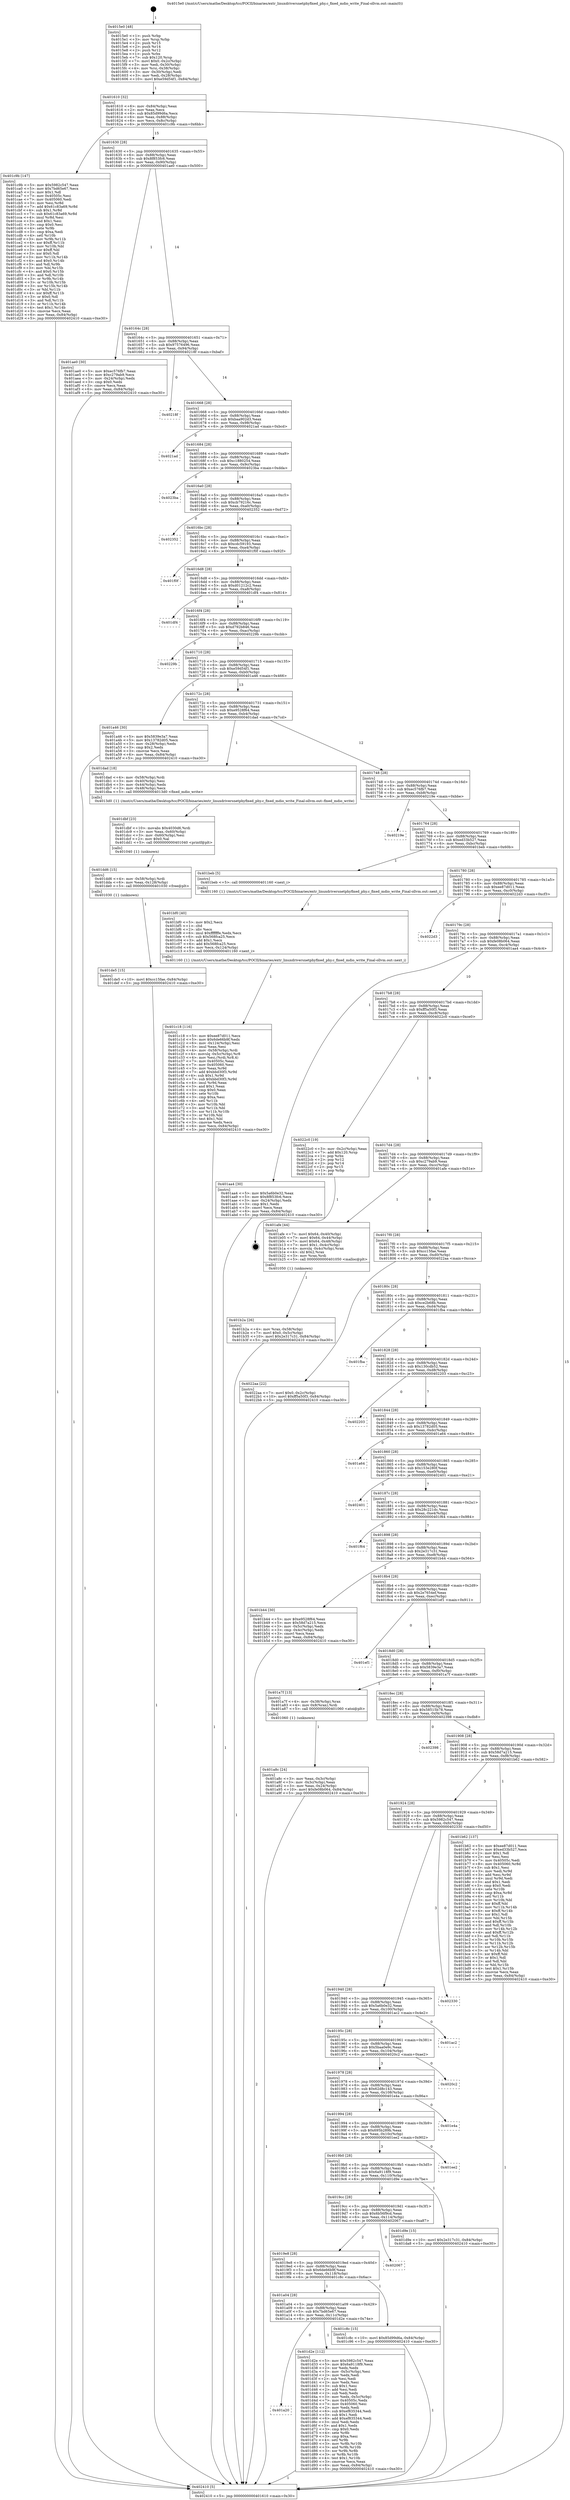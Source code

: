 digraph "0x4015e0" {
  label = "0x4015e0 (/mnt/c/Users/mathe/Desktop/tcc/POCII/binaries/extr_linuxdriversnetphyfixed_phy.c_fixed_mdio_write_Final-ollvm.out::main(0))"
  labelloc = "t"
  node[shape=record]

  Entry [label="",width=0.3,height=0.3,shape=circle,fillcolor=black,style=filled]
  "0x401610" [label="{
     0x401610 [32]\l
     | [instrs]\l
     &nbsp;&nbsp;0x401610 \<+6\>: mov -0x84(%rbp),%eax\l
     &nbsp;&nbsp;0x401616 \<+2\>: mov %eax,%ecx\l
     &nbsp;&nbsp;0x401618 \<+6\>: sub $0x85d99d6a,%ecx\l
     &nbsp;&nbsp;0x40161e \<+6\>: mov %eax,-0x88(%rbp)\l
     &nbsp;&nbsp;0x401624 \<+6\>: mov %ecx,-0x8c(%rbp)\l
     &nbsp;&nbsp;0x40162a \<+6\>: je 0000000000401c9b \<main+0x6bb\>\l
  }"]
  "0x401c9b" [label="{
     0x401c9b [147]\l
     | [instrs]\l
     &nbsp;&nbsp;0x401c9b \<+5\>: mov $0x5982c547,%eax\l
     &nbsp;&nbsp;0x401ca0 \<+5\>: mov $0x7bd65e67,%ecx\l
     &nbsp;&nbsp;0x401ca5 \<+2\>: mov $0x1,%dl\l
     &nbsp;&nbsp;0x401ca7 \<+7\>: mov 0x40505c,%esi\l
     &nbsp;&nbsp;0x401cae \<+7\>: mov 0x405060,%edi\l
     &nbsp;&nbsp;0x401cb5 \<+3\>: mov %esi,%r8d\l
     &nbsp;&nbsp;0x401cb8 \<+7\>: add $0x61c83a69,%r8d\l
     &nbsp;&nbsp;0x401cbf \<+4\>: sub $0x1,%r8d\l
     &nbsp;&nbsp;0x401cc3 \<+7\>: sub $0x61c83a69,%r8d\l
     &nbsp;&nbsp;0x401cca \<+4\>: imul %r8d,%esi\l
     &nbsp;&nbsp;0x401cce \<+3\>: and $0x1,%esi\l
     &nbsp;&nbsp;0x401cd1 \<+3\>: cmp $0x0,%esi\l
     &nbsp;&nbsp;0x401cd4 \<+4\>: sete %r9b\l
     &nbsp;&nbsp;0x401cd8 \<+3\>: cmp $0xa,%edi\l
     &nbsp;&nbsp;0x401cdb \<+4\>: setl %r10b\l
     &nbsp;&nbsp;0x401cdf \<+3\>: mov %r9b,%r11b\l
     &nbsp;&nbsp;0x401ce2 \<+4\>: xor $0xff,%r11b\l
     &nbsp;&nbsp;0x401ce6 \<+3\>: mov %r10b,%bl\l
     &nbsp;&nbsp;0x401ce9 \<+3\>: xor $0xff,%bl\l
     &nbsp;&nbsp;0x401cec \<+3\>: xor $0x0,%dl\l
     &nbsp;&nbsp;0x401cef \<+3\>: mov %r11b,%r14b\l
     &nbsp;&nbsp;0x401cf2 \<+4\>: and $0x0,%r14b\l
     &nbsp;&nbsp;0x401cf6 \<+3\>: and %dl,%r9b\l
     &nbsp;&nbsp;0x401cf9 \<+3\>: mov %bl,%r15b\l
     &nbsp;&nbsp;0x401cfc \<+4\>: and $0x0,%r15b\l
     &nbsp;&nbsp;0x401d00 \<+3\>: and %dl,%r10b\l
     &nbsp;&nbsp;0x401d03 \<+3\>: or %r9b,%r14b\l
     &nbsp;&nbsp;0x401d06 \<+3\>: or %r10b,%r15b\l
     &nbsp;&nbsp;0x401d09 \<+3\>: xor %r15b,%r14b\l
     &nbsp;&nbsp;0x401d0c \<+3\>: or %bl,%r11b\l
     &nbsp;&nbsp;0x401d0f \<+4\>: xor $0xff,%r11b\l
     &nbsp;&nbsp;0x401d13 \<+3\>: or $0x0,%dl\l
     &nbsp;&nbsp;0x401d16 \<+3\>: and %dl,%r11b\l
     &nbsp;&nbsp;0x401d19 \<+3\>: or %r11b,%r14b\l
     &nbsp;&nbsp;0x401d1c \<+4\>: test $0x1,%r14b\l
     &nbsp;&nbsp;0x401d20 \<+3\>: cmovne %ecx,%eax\l
     &nbsp;&nbsp;0x401d23 \<+6\>: mov %eax,-0x84(%rbp)\l
     &nbsp;&nbsp;0x401d29 \<+5\>: jmp 0000000000402410 \<main+0xe30\>\l
  }"]
  "0x401630" [label="{
     0x401630 [28]\l
     | [instrs]\l
     &nbsp;&nbsp;0x401630 \<+5\>: jmp 0000000000401635 \<main+0x55\>\l
     &nbsp;&nbsp;0x401635 \<+6\>: mov -0x88(%rbp),%eax\l
     &nbsp;&nbsp;0x40163b \<+5\>: sub $0x8f853fc6,%eax\l
     &nbsp;&nbsp;0x401640 \<+6\>: mov %eax,-0x90(%rbp)\l
     &nbsp;&nbsp;0x401646 \<+6\>: je 0000000000401ae0 \<main+0x500\>\l
  }"]
  Exit [label="",width=0.3,height=0.3,shape=circle,fillcolor=black,style=filled,peripheries=2]
  "0x401ae0" [label="{
     0x401ae0 [30]\l
     | [instrs]\l
     &nbsp;&nbsp;0x401ae0 \<+5\>: mov $0xec576fb7,%eax\l
     &nbsp;&nbsp;0x401ae5 \<+5\>: mov $0xc279ab9,%ecx\l
     &nbsp;&nbsp;0x401aea \<+3\>: mov -0x24(%rbp),%edx\l
     &nbsp;&nbsp;0x401aed \<+3\>: cmp $0x0,%edx\l
     &nbsp;&nbsp;0x401af0 \<+3\>: cmove %ecx,%eax\l
     &nbsp;&nbsp;0x401af3 \<+6\>: mov %eax,-0x84(%rbp)\l
     &nbsp;&nbsp;0x401af9 \<+5\>: jmp 0000000000402410 \<main+0xe30\>\l
  }"]
  "0x40164c" [label="{
     0x40164c [28]\l
     | [instrs]\l
     &nbsp;&nbsp;0x40164c \<+5\>: jmp 0000000000401651 \<main+0x71\>\l
     &nbsp;&nbsp;0x401651 \<+6\>: mov -0x88(%rbp),%eax\l
     &nbsp;&nbsp;0x401657 \<+5\>: sub $0x97576496,%eax\l
     &nbsp;&nbsp;0x40165c \<+6\>: mov %eax,-0x94(%rbp)\l
     &nbsp;&nbsp;0x401662 \<+6\>: je 000000000040218f \<main+0xbaf\>\l
  }"]
  "0x401de5" [label="{
     0x401de5 [15]\l
     | [instrs]\l
     &nbsp;&nbsp;0x401de5 \<+10\>: movl $0xcc15fae,-0x84(%rbp)\l
     &nbsp;&nbsp;0x401def \<+5\>: jmp 0000000000402410 \<main+0xe30\>\l
  }"]
  "0x40218f" [label="{
     0x40218f\l
  }", style=dashed]
  "0x401668" [label="{
     0x401668 [28]\l
     | [instrs]\l
     &nbsp;&nbsp;0x401668 \<+5\>: jmp 000000000040166d \<main+0x8d\>\l
     &nbsp;&nbsp;0x40166d \<+6\>: mov -0x88(%rbp),%eax\l
     &nbsp;&nbsp;0x401673 \<+5\>: sub $0xbaa902d3,%eax\l
     &nbsp;&nbsp;0x401678 \<+6\>: mov %eax,-0x98(%rbp)\l
     &nbsp;&nbsp;0x40167e \<+6\>: je 00000000004021ad \<main+0xbcd\>\l
  }"]
  "0x401dd6" [label="{
     0x401dd6 [15]\l
     | [instrs]\l
     &nbsp;&nbsp;0x401dd6 \<+4\>: mov -0x58(%rbp),%rdi\l
     &nbsp;&nbsp;0x401dda \<+6\>: mov %eax,-0x128(%rbp)\l
     &nbsp;&nbsp;0x401de0 \<+5\>: call 0000000000401030 \<free@plt\>\l
     | [calls]\l
     &nbsp;&nbsp;0x401030 \{1\} (unknown)\l
  }"]
  "0x4021ad" [label="{
     0x4021ad\l
  }", style=dashed]
  "0x401684" [label="{
     0x401684 [28]\l
     | [instrs]\l
     &nbsp;&nbsp;0x401684 \<+5\>: jmp 0000000000401689 \<main+0xa9\>\l
     &nbsp;&nbsp;0x401689 \<+6\>: mov -0x88(%rbp),%eax\l
     &nbsp;&nbsp;0x40168f \<+5\>: sub $0xc1880254,%eax\l
     &nbsp;&nbsp;0x401694 \<+6\>: mov %eax,-0x9c(%rbp)\l
     &nbsp;&nbsp;0x40169a \<+6\>: je 00000000004023ba \<main+0xdda\>\l
  }"]
  "0x401dbf" [label="{
     0x401dbf [23]\l
     | [instrs]\l
     &nbsp;&nbsp;0x401dbf \<+10\>: movabs $0x4030d6,%rdi\l
     &nbsp;&nbsp;0x401dc9 \<+3\>: mov %eax,-0x60(%rbp)\l
     &nbsp;&nbsp;0x401dcc \<+3\>: mov -0x60(%rbp),%esi\l
     &nbsp;&nbsp;0x401dcf \<+2\>: mov $0x0,%al\l
     &nbsp;&nbsp;0x401dd1 \<+5\>: call 0000000000401040 \<printf@plt\>\l
     | [calls]\l
     &nbsp;&nbsp;0x401040 \{1\} (unknown)\l
  }"]
  "0x4023ba" [label="{
     0x4023ba\l
  }", style=dashed]
  "0x4016a0" [label="{
     0x4016a0 [28]\l
     | [instrs]\l
     &nbsp;&nbsp;0x4016a0 \<+5\>: jmp 00000000004016a5 \<main+0xc5\>\l
     &nbsp;&nbsp;0x4016a5 \<+6\>: mov -0x88(%rbp),%eax\l
     &nbsp;&nbsp;0x4016ab \<+5\>: sub $0xcb79216c,%eax\l
     &nbsp;&nbsp;0x4016b0 \<+6\>: mov %eax,-0xa0(%rbp)\l
     &nbsp;&nbsp;0x4016b6 \<+6\>: je 0000000000402352 \<main+0xd72\>\l
  }"]
  "0x401a20" [label="{
     0x401a20\l
  }", style=dashed]
  "0x402352" [label="{
     0x402352\l
  }", style=dashed]
  "0x4016bc" [label="{
     0x4016bc [28]\l
     | [instrs]\l
     &nbsp;&nbsp;0x4016bc \<+5\>: jmp 00000000004016c1 \<main+0xe1\>\l
     &nbsp;&nbsp;0x4016c1 \<+6\>: mov -0x88(%rbp),%eax\l
     &nbsp;&nbsp;0x4016c7 \<+5\>: sub $0xcdc59193,%eax\l
     &nbsp;&nbsp;0x4016cc \<+6\>: mov %eax,-0xa4(%rbp)\l
     &nbsp;&nbsp;0x4016d2 \<+6\>: je 0000000000401f0f \<main+0x92f\>\l
  }"]
  "0x401d2e" [label="{
     0x401d2e [112]\l
     | [instrs]\l
     &nbsp;&nbsp;0x401d2e \<+5\>: mov $0x5982c547,%eax\l
     &nbsp;&nbsp;0x401d33 \<+5\>: mov $0x6a9118f9,%ecx\l
     &nbsp;&nbsp;0x401d38 \<+2\>: xor %edx,%edx\l
     &nbsp;&nbsp;0x401d3a \<+3\>: mov -0x5c(%rbp),%esi\l
     &nbsp;&nbsp;0x401d3d \<+2\>: mov %edx,%edi\l
     &nbsp;&nbsp;0x401d3f \<+2\>: sub %esi,%edi\l
     &nbsp;&nbsp;0x401d41 \<+2\>: mov %edx,%esi\l
     &nbsp;&nbsp;0x401d43 \<+3\>: sub $0x1,%esi\l
     &nbsp;&nbsp;0x401d46 \<+2\>: add %esi,%edi\l
     &nbsp;&nbsp;0x401d48 \<+2\>: sub %edi,%edx\l
     &nbsp;&nbsp;0x401d4a \<+3\>: mov %edx,-0x5c(%rbp)\l
     &nbsp;&nbsp;0x401d4d \<+7\>: mov 0x40505c,%edx\l
     &nbsp;&nbsp;0x401d54 \<+7\>: mov 0x405060,%esi\l
     &nbsp;&nbsp;0x401d5b \<+2\>: mov %edx,%edi\l
     &nbsp;&nbsp;0x401d5d \<+6\>: sub $0xef835344,%edi\l
     &nbsp;&nbsp;0x401d63 \<+3\>: sub $0x1,%edi\l
     &nbsp;&nbsp;0x401d66 \<+6\>: add $0xef835344,%edi\l
     &nbsp;&nbsp;0x401d6c \<+3\>: imul %edi,%edx\l
     &nbsp;&nbsp;0x401d6f \<+3\>: and $0x1,%edx\l
     &nbsp;&nbsp;0x401d72 \<+3\>: cmp $0x0,%edx\l
     &nbsp;&nbsp;0x401d75 \<+4\>: sete %r8b\l
     &nbsp;&nbsp;0x401d79 \<+3\>: cmp $0xa,%esi\l
     &nbsp;&nbsp;0x401d7c \<+4\>: setl %r9b\l
     &nbsp;&nbsp;0x401d80 \<+3\>: mov %r8b,%r10b\l
     &nbsp;&nbsp;0x401d83 \<+3\>: and %r9b,%r10b\l
     &nbsp;&nbsp;0x401d86 \<+3\>: xor %r9b,%r8b\l
     &nbsp;&nbsp;0x401d89 \<+3\>: or %r8b,%r10b\l
     &nbsp;&nbsp;0x401d8c \<+4\>: test $0x1,%r10b\l
     &nbsp;&nbsp;0x401d90 \<+3\>: cmovne %ecx,%eax\l
     &nbsp;&nbsp;0x401d93 \<+6\>: mov %eax,-0x84(%rbp)\l
     &nbsp;&nbsp;0x401d99 \<+5\>: jmp 0000000000402410 \<main+0xe30\>\l
  }"]
  "0x401f0f" [label="{
     0x401f0f\l
  }", style=dashed]
  "0x4016d8" [label="{
     0x4016d8 [28]\l
     | [instrs]\l
     &nbsp;&nbsp;0x4016d8 \<+5\>: jmp 00000000004016dd \<main+0xfd\>\l
     &nbsp;&nbsp;0x4016dd \<+6\>: mov -0x88(%rbp),%eax\l
     &nbsp;&nbsp;0x4016e3 \<+5\>: sub $0xd01212c2,%eax\l
     &nbsp;&nbsp;0x4016e8 \<+6\>: mov %eax,-0xa8(%rbp)\l
     &nbsp;&nbsp;0x4016ee \<+6\>: je 0000000000401df4 \<main+0x814\>\l
  }"]
  "0x401a04" [label="{
     0x401a04 [28]\l
     | [instrs]\l
     &nbsp;&nbsp;0x401a04 \<+5\>: jmp 0000000000401a09 \<main+0x429\>\l
     &nbsp;&nbsp;0x401a09 \<+6\>: mov -0x88(%rbp),%eax\l
     &nbsp;&nbsp;0x401a0f \<+5\>: sub $0x7bd65e67,%eax\l
     &nbsp;&nbsp;0x401a14 \<+6\>: mov %eax,-0x11c(%rbp)\l
     &nbsp;&nbsp;0x401a1a \<+6\>: je 0000000000401d2e \<main+0x74e\>\l
  }"]
  "0x401df4" [label="{
     0x401df4\l
  }", style=dashed]
  "0x4016f4" [label="{
     0x4016f4 [28]\l
     | [instrs]\l
     &nbsp;&nbsp;0x4016f4 \<+5\>: jmp 00000000004016f9 \<main+0x119\>\l
     &nbsp;&nbsp;0x4016f9 \<+6\>: mov -0x88(%rbp),%eax\l
     &nbsp;&nbsp;0x4016ff \<+5\>: sub $0xd792b846,%eax\l
     &nbsp;&nbsp;0x401704 \<+6\>: mov %eax,-0xac(%rbp)\l
     &nbsp;&nbsp;0x40170a \<+6\>: je 000000000040229b \<main+0xcbb\>\l
  }"]
  "0x401c8c" [label="{
     0x401c8c [15]\l
     | [instrs]\l
     &nbsp;&nbsp;0x401c8c \<+10\>: movl $0x85d99d6a,-0x84(%rbp)\l
     &nbsp;&nbsp;0x401c96 \<+5\>: jmp 0000000000402410 \<main+0xe30\>\l
  }"]
  "0x40229b" [label="{
     0x40229b\l
  }", style=dashed]
  "0x401710" [label="{
     0x401710 [28]\l
     | [instrs]\l
     &nbsp;&nbsp;0x401710 \<+5\>: jmp 0000000000401715 \<main+0x135\>\l
     &nbsp;&nbsp;0x401715 \<+6\>: mov -0x88(%rbp),%eax\l
     &nbsp;&nbsp;0x40171b \<+5\>: sub $0xe59d54f1,%eax\l
     &nbsp;&nbsp;0x401720 \<+6\>: mov %eax,-0xb0(%rbp)\l
     &nbsp;&nbsp;0x401726 \<+6\>: je 0000000000401a46 \<main+0x466\>\l
  }"]
  "0x4019e8" [label="{
     0x4019e8 [28]\l
     | [instrs]\l
     &nbsp;&nbsp;0x4019e8 \<+5\>: jmp 00000000004019ed \<main+0x40d\>\l
     &nbsp;&nbsp;0x4019ed \<+6\>: mov -0x88(%rbp),%eax\l
     &nbsp;&nbsp;0x4019f3 \<+5\>: sub $0x6de66b9f,%eax\l
     &nbsp;&nbsp;0x4019f8 \<+6\>: mov %eax,-0x118(%rbp)\l
     &nbsp;&nbsp;0x4019fe \<+6\>: je 0000000000401c8c \<main+0x6ac\>\l
  }"]
  "0x401a46" [label="{
     0x401a46 [30]\l
     | [instrs]\l
     &nbsp;&nbsp;0x401a46 \<+5\>: mov $0x5839e3a7,%eax\l
     &nbsp;&nbsp;0x401a4b \<+5\>: mov $0x13782d05,%ecx\l
     &nbsp;&nbsp;0x401a50 \<+3\>: mov -0x28(%rbp),%edx\l
     &nbsp;&nbsp;0x401a53 \<+3\>: cmp $0x2,%edx\l
     &nbsp;&nbsp;0x401a56 \<+3\>: cmovne %ecx,%eax\l
     &nbsp;&nbsp;0x401a59 \<+6\>: mov %eax,-0x84(%rbp)\l
     &nbsp;&nbsp;0x401a5f \<+5\>: jmp 0000000000402410 \<main+0xe30\>\l
  }"]
  "0x40172c" [label="{
     0x40172c [28]\l
     | [instrs]\l
     &nbsp;&nbsp;0x40172c \<+5\>: jmp 0000000000401731 \<main+0x151\>\l
     &nbsp;&nbsp;0x401731 \<+6\>: mov -0x88(%rbp),%eax\l
     &nbsp;&nbsp;0x401737 \<+5\>: sub $0xe9528f64,%eax\l
     &nbsp;&nbsp;0x40173c \<+6\>: mov %eax,-0xb4(%rbp)\l
     &nbsp;&nbsp;0x401742 \<+6\>: je 0000000000401dad \<main+0x7cd\>\l
  }"]
  "0x402410" [label="{
     0x402410 [5]\l
     | [instrs]\l
     &nbsp;&nbsp;0x402410 \<+5\>: jmp 0000000000401610 \<main+0x30\>\l
  }"]
  "0x4015e0" [label="{
     0x4015e0 [48]\l
     | [instrs]\l
     &nbsp;&nbsp;0x4015e0 \<+1\>: push %rbp\l
     &nbsp;&nbsp;0x4015e1 \<+3\>: mov %rsp,%rbp\l
     &nbsp;&nbsp;0x4015e4 \<+2\>: push %r15\l
     &nbsp;&nbsp;0x4015e6 \<+2\>: push %r14\l
     &nbsp;&nbsp;0x4015e8 \<+2\>: push %r12\l
     &nbsp;&nbsp;0x4015ea \<+1\>: push %rbx\l
     &nbsp;&nbsp;0x4015eb \<+7\>: sub $0x120,%rsp\l
     &nbsp;&nbsp;0x4015f2 \<+7\>: movl $0x0,-0x2c(%rbp)\l
     &nbsp;&nbsp;0x4015f9 \<+3\>: mov %edi,-0x30(%rbp)\l
     &nbsp;&nbsp;0x4015fc \<+4\>: mov %rsi,-0x38(%rbp)\l
     &nbsp;&nbsp;0x401600 \<+3\>: mov -0x30(%rbp),%edi\l
     &nbsp;&nbsp;0x401603 \<+3\>: mov %edi,-0x28(%rbp)\l
     &nbsp;&nbsp;0x401606 \<+10\>: movl $0xe59d54f1,-0x84(%rbp)\l
  }"]
  "0x402067" [label="{
     0x402067\l
  }", style=dashed]
  "0x401dad" [label="{
     0x401dad [18]\l
     | [instrs]\l
     &nbsp;&nbsp;0x401dad \<+4\>: mov -0x58(%rbp),%rdi\l
     &nbsp;&nbsp;0x401db1 \<+3\>: mov -0x40(%rbp),%esi\l
     &nbsp;&nbsp;0x401db4 \<+3\>: mov -0x44(%rbp),%edx\l
     &nbsp;&nbsp;0x401db7 \<+3\>: mov -0x48(%rbp),%ecx\l
     &nbsp;&nbsp;0x401dba \<+5\>: call 00000000004013d0 \<fixed_mdio_write\>\l
     | [calls]\l
     &nbsp;&nbsp;0x4013d0 \{1\} (/mnt/c/Users/mathe/Desktop/tcc/POCII/binaries/extr_linuxdriversnetphyfixed_phy.c_fixed_mdio_write_Final-ollvm.out::fixed_mdio_write)\l
  }"]
  "0x401748" [label="{
     0x401748 [28]\l
     | [instrs]\l
     &nbsp;&nbsp;0x401748 \<+5\>: jmp 000000000040174d \<main+0x16d\>\l
     &nbsp;&nbsp;0x40174d \<+6\>: mov -0x88(%rbp),%eax\l
     &nbsp;&nbsp;0x401753 \<+5\>: sub $0xec576fb7,%eax\l
     &nbsp;&nbsp;0x401758 \<+6\>: mov %eax,-0xb8(%rbp)\l
     &nbsp;&nbsp;0x40175e \<+6\>: je 000000000040219e \<main+0xbbe\>\l
  }"]
  "0x4019cc" [label="{
     0x4019cc [28]\l
     | [instrs]\l
     &nbsp;&nbsp;0x4019cc \<+5\>: jmp 00000000004019d1 \<main+0x3f1\>\l
     &nbsp;&nbsp;0x4019d1 \<+6\>: mov -0x88(%rbp),%eax\l
     &nbsp;&nbsp;0x4019d7 \<+5\>: sub $0x6b56f9cd,%eax\l
     &nbsp;&nbsp;0x4019dc \<+6\>: mov %eax,-0x114(%rbp)\l
     &nbsp;&nbsp;0x4019e2 \<+6\>: je 0000000000402067 \<main+0xa87\>\l
  }"]
  "0x40219e" [label="{
     0x40219e\l
  }", style=dashed]
  "0x401764" [label="{
     0x401764 [28]\l
     | [instrs]\l
     &nbsp;&nbsp;0x401764 \<+5\>: jmp 0000000000401769 \<main+0x189\>\l
     &nbsp;&nbsp;0x401769 \<+6\>: mov -0x88(%rbp),%eax\l
     &nbsp;&nbsp;0x40176f \<+5\>: sub $0xed33b527,%eax\l
     &nbsp;&nbsp;0x401774 \<+6\>: mov %eax,-0xbc(%rbp)\l
     &nbsp;&nbsp;0x40177a \<+6\>: je 0000000000401beb \<main+0x60b\>\l
  }"]
  "0x401d9e" [label="{
     0x401d9e [15]\l
     | [instrs]\l
     &nbsp;&nbsp;0x401d9e \<+10\>: movl $0x2e317c31,-0x84(%rbp)\l
     &nbsp;&nbsp;0x401da8 \<+5\>: jmp 0000000000402410 \<main+0xe30\>\l
  }"]
  "0x401beb" [label="{
     0x401beb [5]\l
     | [instrs]\l
     &nbsp;&nbsp;0x401beb \<+5\>: call 0000000000401160 \<next_i\>\l
     | [calls]\l
     &nbsp;&nbsp;0x401160 \{1\} (/mnt/c/Users/mathe/Desktop/tcc/POCII/binaries/extr_linuxdriversnetphyfixed_phy.c_fixed_mdio_write_Final-ollvm.out::next_i)\l
  }"]
  "0x401780" [label="{
     0x401780 [28]\l
     | [instrs]\l
     &nbsp;&nbsp;0x401780 \<+5\>: jmp 0000000000401785 \<main+0x1a5\>\l
     &nbsp;&nbsp;0x401785 \<+6\>: mov -0x88(%rbp),%eax\l
     &nbsp;&nbsp;0x40178b \<+5\>: sub $0xee87d011,%eax\l
     &nbsp;&nbsp;0x401790 \<+6\>: mov %eax,-0xc0(%rbp)\l
     &nbsp;&nbsp;0x401796 \<+6\>: je 00000000004022d3 \<main+0xcf3\>\l
  }"]
  "0x4019b0" [label="{
     0x4019b0 [28]\l
     | [instrs]\l
     &nbsp;&nbsp;0x4019b0 \<+5\>: jmp 00000000004019b5 \<main+0x3d5\>\l
     &nbsp;&nbsp;0x4019b5 \<+6\>: mov -0x88(%rbp),%eax\l
     &nbsp;&nbsp;0x4019bb \<+5\>: sub $0x6a9118f9,%eax\l
     &nbsp;&nbsp;0x4019c0 \<+6\>: mov %eax,-0x110(%rbp)\l
     &nbsp;&nbsp;0x4019c6 \<+6\>: je 0000000000401d9e \<main+0x7be\>\l
  }"]
  "0x4022d3" [label="{
     0x4022d3\l
  }", style=dashed]
  "0x40179c" [label="{
     0x40179c [28]\l
     | [instrs]\l
     &nbsp;&nbsp;0x40179c \<+5\>: jmp 00000000004017a1 \<main+0x1c1\>\l
     &nbsp;&nbsp;0x4017a1 \<+6\>: mov -0x88(%rbp),%eax\l
     &nbsp;&nbsp;0x4017a7 \<+5\>: sub $0xfe08b064,%eax\l
     &nbsp;&nbsp;0x4017ac \<+6\>: mov %eax,-0xc4(%rbp)\l
     &nbsp;&nbsp;0x4017b2 \<+6\>: je 0000000000401aa4 \<main+0x4c4\>\l
  }"]
  "0x401ee2" [label="{
     0x401ee2\l
  }", style=dashed]
  "0x401aa4" [label="{
     0x401aa4 [30]\l
     | [instrs]\l
     &nbsp;&nbsp;0x401aa4 \<+5\>: mov $0x5a6b0e32,%eax\l
     &nbsp;&nbsp;0x401aa9 \<+5\>: mov $0x8f853fc6,%ecx\l
     &nbsp;&nbsp;0x401aae \<+3\>: mov -0x24(%rbp),%edx\l
     &nbsp;&nbsp;0x401ab1 \<+3\>: cmp $0x1,%edx\l
     &nbsp;&nbsp;0x401ab4 \<+3\>: cmovl %ecx,%eax\l
     &nbsp;&nbsp;0x401ab7 \<+6\>: mov %eax,-0x84(%rbp)\l
     &nbsp;&nbsp;0x401abd \<+5\>: jmp 0000000000402410 \<main+0xe30\>\l
  }"]
  "0x4017b8" [label="{
     0x4017b8 [28]\l
     | [instrs]\l
     &nbsp;&nbsp;0x4017b8 \<+5\>: jmp 00000000004017bd \<main+0x1dd\>\l
     &nbsp;&nbsp;0x4017bd \<+6\>: mov -0x88(%rbp),%eax\l
     &nbsp;&nbsp;0x4017c3 \<+5\>: sub $0xff5a50f3,%eax\l
     &nbsp;&nbsp;0x4017c8 \<+6\>: mov %eax,-0xc8(%rbp)\l
     &nbsp;&nbsp;0x4017ce \<+6\>: je 00000000004022c0 \<main+0xce0\>\l
  }"]
  "0x401994" [label="{
     0x401994 [28]\l
     | [instrs]\l
     &nbsp;&nbsp;0x401994 \<+5\>: jmp 0000000000401999 \<main+0x3b9\>\l
     &nbsp;&nbsp;0x401999 \<+6\>: mov -0x88(%rbp),%eax\l
     &nbsp;&nbsp;0x40199f \<+5\>: sub $0x695b289b,%eax\l
     &nbsp;&nbsp;0x4019a4 \<+6\>: mov %eax,-0x10c(%rbp)\l
     &nbsp;&nbsp;0x4019aa \<+6\>: je 0000000000401ee2 \<main+0x902\>\l
  }"]
  "0x4022c0" [label="{
     0x4022c0 [19]\l
     | [instrs]\l
     &nbsp;&nbsp;0x4022c0 \<+3\>: mov -0x2c(%rbp),%eax\l
     &nbsp;&nbsp;0x4022c3 \<+7\>: add $0x120,%rsp\l
     &nbsp;&nbsp;0x4022ca \<+1\>: pop %rbx\l
     &nbsp;&nbsp;0x4022cb \<+2\>: pop %r12\l
     &nbsp;&nbsp;0x4022cd \<+2\>: pop %r14\l
     &nbsp;&nbsp;0x4022cf \<+2\>: pop %r15\l
     &nbsp;&nbsp;0x4022d1 \<+1\>: pop %rbp\l
     &nbsp;&nbsp;0x4022d2 \<+1\>: ret\l
  }"]
  "0x4017d4" [label="{
     0x4017d4 [28]\l
     | [instrs]\l
     &nbsp;&nbsp;0x4017d4 \<+5\>: jmp 00000000004017d9 \<main+0x1f9\>\l
     &nbsp;&nbsp;0x4017d9 \<+6\>: mov -0x88(%rbp),%eax\l
     &nbsp;&nbsp;0x4017df \<+5\>: sub $0xc279ab9,%eax\l
     &nbsp;&nbsp;0x4017e4 \<+6\>: mov %eax,-0xcc(%rbp)\l
     &nbsp;&nbsp;0x4017ea \<+6\>: je 0000000000401afe \<main+0x51e\>\l
  }"]
  "0x401e4a" [label="{
     0x401e4a\l
  }", style=dashed]
  "0x401afe" [label="{
     0x401afe [44]\l
     | [instrs]\l
     &nbsp;&nbsp;0x401afe \<+7\>: movl $0x64,-0x40(%rbp)\l
     &nbsp;&nbsp;0x401b05 \<+7\>: movl $0x64,-0x44(%rbp)\l
     &nbsp;&nbsp;0x401b0c \<+7\>: movl $0x64,-0x48(%rbp)\l
     &nbsp;&nbsp;0x401b13 \<+7\>: movl $0x1,-0x4c(%rbp)\l
     &nbsp;&nbsp;0x401b1a \<+4\>: movslq -0x4c(%rbp),%rax\l
     &nbsp;&nbsp;0x401b1e \<+4\>: shl $0x2,%rax\l
     &nbsp;&nbsp;0x401b22 \<+3\>: mov %rax,%rdi\l
     &nbsp;&nbsp;0x401b25 \<+5\>: call 0000000000401050 \<malloc@plt\>\l
     | [calls]\l
     &nbsp;&nbsp;0x401050 \{1\} (unknown)\l
  }"]
  "0x4017f0" [label="{
     0x4017f0 [28]\l
     | [instrs]\l
     &nbsp;&nbsp;0x4017f0 \<+5\>: jmp 00000000004017f5 \<main+0x215\>\l
     &nbsp;&nbsp;0x4017f5 \<+6\>: mov -0x88(%rbp),%eax\l
     &nbsp;&nbsp;0x4017fb \<+5\>: sub $0xcc15fae,%eax\l
     &nbsp;&nbsp;0x401800 \<+6\>: mov %eax,-0xd0(%rbp)\l
     &nbsp;&nbsp;0x401806 \<+6\>: je 00000000004022aa \<main+0xcca\>\l
  }"]
  "0x401978" [label="{
     0x401978 [28]\l
     | [instrs]\l
     &nbsp;&nbsp;0x401978 \<+5\>: jmp 000000000040197d \<main+0x39d\>\l
     &nbsp;&nbsp;0x40197d \<+6\>: mov -0x88(%rbp),%eax\l
     &nbsp;&nbsp;0x401983 \<+5\>: sub $0x62d8c143,%eax\l
     &nbsp;&nbsp;0x401988 \<+6\>: mov %eax,-0x108(%rbp)\l
     &nbsp;&nbsp;0x40198e \<+6\>: je 0000000000401e4a \<main+0x86a\>\l
  }"]
  "0x4022aa" [label="{
     0x4022aa [22]\l
     | [instrs]\l
     &nbsp;&nbsp;0x4022aa \<+7\>: movl $0x0,-0x2c(%rbp)\l
     &nbsp;&nbsp;0x4022b1 \<+10\>: movl $0xff5a50f3,-0x84(%rbp)\l
     &nbsp;&nbsp;0x4022bb \<+5\>: jmp 0000000000402410 \<main+0xe30\>\l
  }"]
  "0x40180c" [label="{
     0x40180c [28]\l
     | [instrs]\l
     &nbsp;&nbsp;0x40180c \<+5\>: jmp 0000000000401811 \<main+0x231\>\l
     &nbsp;&nbsp;0x401811 \<+6\>: mov -0x88(%rbp),%eax\l
     &nbsp;&nbsp;0x401817 \<+5\>: sub $0xce2b68b,%eax\l
     &nbsp;&nbsp;0x40181c \<+6\>: mov %eax,-0xd4(%rbp)\l
     &nbsp;&nbsp;0x401822 \<+6\>: je 0000000000401fba \<main+0x9da\>\l
  }"]
  "0x4020c2" [label="{
     0x4020c2\l
  }", style=dashed]
  "0x401fba" [label="{
     0x401fba\l
  }", style=dashed]
  "0x401828" [label="{
     0x401828 [28]\l
     | [instrs]\l
     &nbsp;&nbsp;0x401828 \<+5\>: jmp 000000000040182d \<main+0x24d\>\l
     &nbsp;&nbsp;0x40182d \<+6\>: mov -0x88(%rbp),%eax\l
     &nbsp;&nbsp;0x401833 \<+5\>: sub $0x130cdb52,%eax\l
     &nbsp;&nbsp;0x401838 \<+6\>: mov %eax,-0xd8(%rbp)\l
     &nbsp;&nbsp;0x40183e \<+6\>: je 0000000000402203 \<main+0xc23\>\l
  }"]
  "0x40195c" [label="{
     0x40195c [28]\l
     | [instrs]\l
     &nbsp;&nbsp;0x40195c \<+5\>: jmp 0000000000401961 \<main+0x381\>\l
     &nbsp;&nbsp;0x401961 \<+6\>: mov -0x88(%rbp),%eax\l
     &nbsp;&nbsp;0x401967 \<+5\>: sub $0x5baa0e9c,%eax\l
     &nbsp;&nbsp;0x40196c \<+6\>: mov %eax,-0x104(%rbp)\l
     &nbsp;&nbsp;0x401972 \<+6\>: je 00000000004020c2 \<main+0xae2\>\l
  }"]
  "0x402203" [label="{
     0x402203\l
  }", style=dashed]
  "0x401844" [label="{
     0x401844 [28]\l
     | [instrs]\l
     &nbsp;&nbsp;0x401844 \<+5\>: jmp 0000000000401849 \<main+0x269\>\l
     &nbsp;&nbsp;0x401849 \<+6\>: mov -0x88(%rbp),%eax\l
     &nbsp;&nbsp;0x40184f \<+5\>: sub $0x13782d05,%eax\l
     &nbsp;&nbsp;0x401854 \<+6\>: mov %eax,-0xdc(%rbp)\l
     &nbsp;&nbsp;0x40185a \<+6\>: je 0000000000401a64 \<main+0x484\>\l
  }"]
  "0x401ac2" [label="{
     0x401ac2\l
  }", style=dashed]
  "0x401a64" [label="{
     0x401a64\l
  }", style=dashed]
  "0x401860" [label="{
     0x401860 [28]\l
     | [instrs]\l
     &nbsp;&nbsp;0x401860 \<+5\>: jmp 0000000000401865 \<main+0x285\>\l
     &nbsp;&nbsp;0x401865 \<+6\>: mov -0x88(%rbp),%eax\l
     &nbsp;&nbsp;0x40186b \<+5\>: sub $0x153e280f,%eax\l
     &nbsp;&nbsp;0x401870 \<+6\>: mov %eax,-0xe0(%rbp)\l
     &nbsp;&nbsp;0x401876 \<+6\>: je 0000000000402401 \<main+0xe21\>\l
  }"]
  "0x401940" [label="{
     0x401940 [28]\l
     | [instrs]\l
     &nbsp;&nbsp;0x401940 \<+5\>: jmp 0000000000401945 \<main+0x365\>\l
     &nbsp;&nbsp;0x401945 \<+6\>: mov -0x88(%rbp),%eax\l
     &nbsp;&nbsp;0x40194b \<+5\>: sub $0x5a6b0e32,%eax\l
     &nbsp;&nbsp;0x401950 \<+6\>: mov %eax,-0x100(%rbp)\l
     &nbsp;&nbsp;0x401956 \<+6\>: je 0000000000401ac2 \<main+0x4e2\>\l
  }"]
  "0x402401" [label="{
     0x402401\l
  }", style=dashed]
  "0x40187c" [label="{
     0x40187c [28]\l
     | [instrs]\l
     &nbsp;&nbsp;0x40187c \<+5\>: jmp 0000000000401881 \<main+0x2a1\>\l
     &nbsp;&nbsp;0x401881 \<+6\>: mov -0x88(%rbp),%eax\l
     &nbsp;&nbsp;0x401887 \<+5\>: sub $0x28c221dc,%eax\l
     &nbsp;&nbsp;0x40188c \<+6\>: mov %eax,-0xe4(%rbp)\l
     &nbsp;&nbsp;0x401892 \<+6\>: je 0000000000401f64 \<main+0x984\>\l
  }"]
  "0x402330" [label="{
     0x402330\l
  }", style=dashed]
  "0x401f64" [label="{
     0x401f64\l
  }", style=dashed]
  "0x401898" [label="{
     0x401898 [28]\l
     | [instrs]\l
     &nbsp;&nbsp;0x401898 \<+5\>: jmp 000000000040189d \<main+0x2bd\>\l
     &nbsp;&nbsp;0x40189d \<+6\>: mov -0x88(%rbp),%eax\l
     &nbsp;&nbsp;0x4018a3 \<+5\>: sub $0x2e317c31,%eax\l
     &nbsp;&nbsp;0x4018a8 \<+6\>: mov %eax,-0xe8(%rbp)\l
     &nbsp;&nbsp;0x4018ae \<+6\>: je 0000000000401b44 \<main+0x564\>\l
  }"]
  "0x401c18" [label="{
     0x401c18 [116]\l
     | [instrs]\l
     &nbsp;&nbsp;0x401c18 \<+5\>: mov $0xee87d011,%ecx\l
     &nbsp;&nbsp;0x401c1d \<+5\>: mov $0x6de66b9f,%edx\l
     &nbsp;&nbsp;0x401c22 \<+6\>: mov -0x124(%rbp),%esi\l
     &nbsp;&nbsp;0x401c28 \<+3\>: imul %eax,%esi\l
     &nbsp;&nbsp;0x401c2b \<+4\>: mov -0x58(%rbp),%rdi\l
     &nbsp;&nbsp;0x401c2f \<+4\>: movslq -0x5c(%rbp),%r8\l
     &nbsp;&nbsp;0x401c33 \<+4\>: mov %esi,(%rdi,%r8,4)\l
     &nbsp;&nbsp;0x401c37 \<+7\>: mov 0x40505c,%eax\l
     &nbsp;&nbsp;0x401c3e \<+7\>: mov 0x405060,%esi\l
     &nbsp;&nbsp;0x401c45 \<+3\>: mov %eax,%r9d\l
     &nbsp;&nbsp;0x401c48 \<+7\>: add $0xbbd30f3,%r9d\l
     &nbsp;&nbsp;0x401c4f \<+4\>: sub $0x1,%r9d\l
     &nbsp;&nbsp;0x401c53 \<+7\>: sub $0xbbd30f3,%r9d\l
     &nbsp;&nbsp;0x401c5a \<+4\>: imul %r9d,%eax\l
     &nbsp;&nbsp;0x401c5e \<+3\>: and $0x1,%eax\l
     &nbsp;&nbsp;0x401c61 \<+3\>: cmp $0x0,%eax\l
     &nbsp;&nbsp;0x401c64 \<+4\>: sete %r10b\l
     &nbsp;&nbsp;0x401c68 \<+3\>: cmp $0xa,%esi\l
     &nbsp;&nbsp;0x401c6b \<+4\>: setl %r11b\l
     &nbsp;&nbsp;0x401c6f \<+3\>: mov %r10b,%bl\l
     &nbsp;&nbsp;0x401c72 \<+3\>: and %r11b,%bl\l
     &nbsp;&nbsp;0x401c75 \<+3\>: xor %r11b,%r10b\l
     &nbsp;&nbsp;0x401c78 \<+3\>: or %r10b,%bl\l
     &nbsp;&nbsp;0x401c7b \<+3\>: test $0x1,%bl\l
     &nbsp;&nbsp;0x401c7e \<+3\>: cmovne %edx,%ecx\l
     &nbsp;&nbsp;0x401c81 \<+6\>: mov %ecx,-0x84(%rbp)\l
     &nbsp;&nbsp;0x401c87 \<+5\>: jmp 0000000000402410 \<main+0xe30\>\l
  }"]
  "0x401b44" [label="{
     0x401b44 [30]\l
     | [instrs]\l
     &nbsp;&nbsp;0x401b44 \<+5\>: mov $0xe9528f64,%eax\l
     &nbsp;&nbsp;0x401b49 \<+5\>: mov $0x58d7a215,%ecx\l
     &nbsp;&nbsp;0x401b4e \<+3\>: mov -0x5c(%rbp),%edx\l
     &nbsp;&nbsp;0x401b51 \<+3\>: cmp -0x4c(%rbp),%edx\l
     &nbsp;&nbsp;0x401b54 \<+3\>: cmovl %ecx,%eax\l
     &nbsp;&nbsp;0x401b57 \<+6\>: mov %eax,-0x84(%rbp)\l
     &nbsp;&nbsp;0x401b5d \<+5\>: jmp 0000000000402410 \<main+0xe30\>\l
  }"]
  "0x4018b4" [label="{
     0x4018b4 [28]\l
     | [instrs]\l
     &nbsp;&nbsp;0x4018b4 \<+5\>: jmp 00000000004018b9 \<main+0x2d9\>\l
     &nbsp;&nbsp;0x4018b9 \<+6\>: mov -0x88(%rbp),%eax\l
     &nbsp;&nbsp;0x4018bf \<+5\>: sub $0x2e7654ef,%eax\l
     &nbsp;&nbsp;0x4018c4 \<+6\>: mov %eax,-0xec(%rbp)\l
     &nbsp;&nbsp;0x4018ca \<+6\>: je 0000000000401ef1 \<main+0x911\>\l
  }"]
  "0x401bf0" [label="{
     0x401bf0 [40]\l
     | [instrs]\l
     &nbsp;&nbsp;0x401bf0 \<+5\>: mov $0x2,%ecx\l
     &nbsp;&nbsp;0x401bf5 \<+1\>: cltd\l
     &nbsp;&nbsp;0x401bf6 \<+2\>: idiv %ecx\l
     &nbsp;&nbsp;0x401bf8 \<+6\>: imul $0xfffffffe,%edx,%ecx\l
     &nbsp;&nbsp;0x401bfe \<+6\>: sub $0x568fca25,%ecx\l
     &nbsp;&nbsp;0x401c04 \<+3\>: add $0x1,%ecx\l
     &nbsp;&nbsp;0x401c07 \<+6\>: add $0x568fca25,%ecx\l
     &nbsp;&nbsp;0x401c0d \<+6\>: mov %ecx,-0x124(%rbp)\l
     &nbsp;&nbsp;0x401c13 \<+5\>: call 0000000000401160 \<next_i\>\l
     | [calls]\l
     &nbsp;&nbsp;0x401160 \{1\} (/mnt/c/Users/mathe/Desktop/tcc/POCII/binaries/extr_linuxdriversnetphyfixed_phy.c_fixed_mdio_write_Final-ollvm.out::next_i)\l
  }"]
  "0x401ef1" [label="{
     0x401ef1\l
  }", style=dashed]
  "0x4018d0" [label="{
     0x4018d0 [28]\l
     | [instrs]\l
     &nbsp;&nbsp;0x4018d0 \<+5\>: jmp 00000000004018d5 \<main+0x2f5\>\l
     &nbsp;&nbsp;0x4018d5 \<+6\>: mov -0x88(%rbp),%eax\l
     &nbsp;&nbsp;0x4018db \<+5\>: sub $0x5839e3a7,%eax\l
     &nbsp;&nbsp;0x4018e0 \<+6\>: mov %eax,-0xf0(%rbp)\l
     &nbsp;&nbsp;0x4018e6 \<+6\>: je 0000000000401a7f \<main+0x49f\>\l
  }"]
  "0x401924" [label="{
     0x401924 [28]\l
     | [instrs]\l
     &nbsp;&nbsp;0x401924 \<+5\>: jmp 0000000000401929 \<main+0x349\>\l
     &nbsp;&nbsp;0x401929 \<+6\>: mov -0x88(%rbp),%eax\l
     &nbsp;&nbsp;0x40192f \<+5\>: sub $0x5982c547,%eax\l
     &nbsp;&nbsp;0x401934 \<+6\>: mov %eax,-0xfc(%rbp)\l
     &nbsp;&nbsp;0x40193a \<+6\>: je 0000000000402330 \<main+0xd50\>\l
  }"]
  "0x401a7f" [label="{
     0x401a7f [13]\l
     | [instrs]\l
     &nbsp;&nbsp;0x401a7f \<+4\>: mov -0x38(%rbp),%rax\l
     &nbsp;&nbsp;0x401a83 \<+4\>: mov 0x8(%rax),%rdi\l
     &nbsp;&nbsp;0x401a87 \<+5\>: call 0000000000401060 \<atoi@plt\>\l
     | [calls]\l
     &nbsp;&nbsp;0x401060 \{1\} (unknown)\l
  }"]
  "0x4018ec" [label="{
     0x4018ec [28]\l
     | [instrs]\l
     &nbsp;&nbsp;0x4018ec \<+5\>: jmp 00000000004018f1 \<main+0x311\>\l
     &nbsp;&nbsp;0x4018f1 \<+6\>: mov -0x88(%rbp),%eax\l
     &nbsp;&nbsp;0x4018f7 \<+5\>: sub $0x58515b78,%eax\l
     &nbsp;&nbsp;0x4018fc \<+6\>: mov %eax,-0xf4(%rbp)\l
     &nbsp;&nbsp;0x401902 \<+6\>: je 0000000000402398 \<main+0xdb8\>\l
  }"]
  "0x401a8c" [label="{
     0x401a8c [24]\l
     | [instrs]\l
     &nbsp;&nbsp;0x401a8c \<+3\>: mov %eax,-0x3c(%rbp)\l
     &nbsp;&nbsp;0x401a8f \<+3\>: mov -0x3c(%rbp),%eax\l
     &nbsp;&nbsp;0x401a92 \<+3\>: mov %eax,-0x24(%rbp)\l
     &nbsp;&nbsp;0x401a95 \<+10\>: movl $0xfe08b064,-0x84(%rbp)\l
     &nbsp;&nbsp;0x401a9f \<+5\>: jmp 0000000000402410 \<main+0xe30\>\l
  }"]
  "0x401b2a" [label="{
     0x401b2a [26]\l
     | [instrs]\l
     &nbsp;&nbsp;0x401b2a \<+4\>: mov %rax,-0x58(%rbp)\l
     &nbsp;&nbsp;0x401b2e \<+7\>: movl $0x0,-0x5c(%rbp)\l
     &nbsp;&nbsp;0x401b35 \<+10\>: movl $0x2e317c31,-0x84(%rbp)\l
     &nbsp;&nbsp;0x401b3f \<+5\>: jmp 0000000000402410 \<main+0xe30\>\l
  }"]
  "0x401b62" [label="{
     0x401b62 [137]\l
     | [instrs]\l
     &nbsp;&nbsp;0x401b62 \<+5\>: mov $0xee87d011,%eax\l
     &nbsp;&nbsp;0x401b67 \<+5\>: mov $0xed33b527,%ecx\l
     &nbsp;&nbsp;0x401b6c \<+2\>: mov $0x1,%dl\l
     &nbsp;&nbsp;0x401b6e \<+2\>: xor %esi,%esi\l
     &nbsp;&nbsp;0x401b70 \<+7\>: mov 0x40505c,%edi\l
     &nbsp;&nbsp;0x401b77 \<+8\>: mov 0x405060,%r8d\l
     &nbsp;&nbsp;0x401b7f \<+3\>: sub $0x1,%esi\l
     &nbsp;&nbsp;0x401b82 \<+3\>: mov %edi,%r9d\l
     &nbsp;&nbsp;0x401b85 \<+3\>: add %esi,%r9d\l
     &nbsp;&nbsp;0x401b88 \<+4\>: imul %r9d,%edi\l
     &nbsp;&nbsp;0x401b8c \<+3\>: and $0x1,%edi\l
     &nbsp;&nbsp;0x401b8f \<+3\>: cmp $0x0,%edi\l
     &nbsp;&nbsp;0x401b92 \<+4\>: sete %r10b\l
     &nbsp;&nbsp;0x401b96 \<+4\>: cmp $0xa,%r8d\l
     &nbsp;&nbsp;0x401b9a \<+4\>: setl %r11b\l
     &nbsp;&nbsp;0x401b9e \<+3\>: mov %r10b,%bl\l
     &nbsp;&nbsp;0x401ba1 \<+3\>: xor $0xff,%bl\l
     &nbsp;&nbsp;0x401ba4 \<+3\>: mov %r11b,%r14b\l
     &nbsp;&nbsp;0x401ba7 \<+4\>: xor $0xff,%r14b\l
     &nbsp;&nbsp;0x401bab \<+3\>: xor $0x1,%dl\l
     &nbsp;&nbsp;0x401bae \<+3\>: mov %bl,%r15b\l
     &nbsp;&nbsp;0x401bb1 \<+4\>: and $0xff,%r15b\l
     &nbsp;&nbsp;0x401bb5 \<+3\>: and %dl,%r10b\l
     &nbsp;&nbsp;0x401bb8 \<+3\>: mov %r14b,%r12b\l
     &nbsp;&nbsp;0x401bbb \<+4\>: and $0xff,%r12b\l
     &nbsp;&nbsp;0x401bbf \<+3\>: and %dl,%r11b\l
     &nbsp;&nbsp;0x401bc2 \<+3\>: or %r10b,%r15b\l
     &nbsp;&nbsp;0x401bc5 \<+3\>: or %r11b,%r12b\l
     &nbsp;&nbsp;0x401bc8 \<+3\>: xor %r12b,%r15b\l
     &nbsp;&nbsp;0x401bcb \<+3\>: or %r14b,%bl\l
     &nbsp;&nbsp;0x401bce \<+3\>: xor $0xff,%bl\l
     &nbsp;&nbsp;0x401bd1 \<+3\>: or $0x1,%dl\l
     &nbsp;&nbsp;0x401bd4 \<+2\>: and %dl,%bl\l
     &nbsp;&nbsp;0x401bd6 \<+3\>: or %bl,%r15b\l
     &nbsp;&nbsp;0x401bd9 \<+4\>: test $0x1,%r15b\l
     &nbsp;&nbsp;0x401bdd \<+3\>: cmovne %ecx,%eax\l
     &nbsp;&nbsp;0x401be0 \<+6\>: mov %eax,-0x84(%rbp)\l
     &nbsp;&nbsp;0x401be6 \<+5\>: jmp 0000000000402410 \<main+0xe30\>\l
  }"]
  "0x402398" [label="{
     0x402398\l
  }", style=dashed]
  "0x401908" [label="{
     0x401908 [28]\l
     | [instrs]\l
     &nbsp;&nbsp;0x401908 \<+5\>: jmp 000000000040190d \<main+0x32d\>\l
     &nbsp;&nbsp;0x40190d \<+6\>: mov -0x88(%rbp),%eax\l
     &nbsp;&nbsp;0x401913 \<+5\>: sub $0x58d7a215,%eax\l
     &nbsp;&nbsp;0x401918 \<+6\>: mov %eax,-0xf8(%rbp)\l
     &nbsp;&nbsp;0x40191e \<+6\>: je 0000000000401b62 \<main+0x582\>\l
  }"]
  Entry -> "0x4015e0" [label=" 1"]
  "0x401610" -> "0x401c9b" [label=" 1"]
  "0x401610" -> "0x401630" [label=" 15"]
  "0x4022c0" -> Exit [label=" 1"]
  "0x401630" -> "0x401ae0" [label=" 1"]
  "0x401630" -> "0x40164c" [label=" 14"]
  "0x4022aa" -> "0x402410" [label=" 1"]
  "0x40164c" -> "0x40218f" [label=" 0"]
  "0x40164c" -> "0x401668" [label=" 14"]
  "0x401de5" -> "0x402410" [label=" 1"]
  "0x401668" -> "0x4021ad" [label=" 0"]
  "0x401668" -> "0x401684" [label=" 14"]
  "0x401dd6" -> "0x401de5" [label=" 1"]
  "0x401684" -> "0x4023ba" [label=" 0"]
  "0x401684" -> "0x4016a0" [label=" 14"]
  "0x401dbf" -> "0x401dd6" [label=" 1"]
  "0x4016a0" -> "0x402352" [label=" 0"]
  "0x4016a0" -> "0x4016bc" [label=" 14"]
  "0x401dad" -> "0x401dbf" [label=" 1"]
  "0x4016bc" -> "0x401f0f" [label=" 0"]
  "0x4016bc" -> "0x4016d8" [label=" 14"]
  "0x401d9e" -> "0x402410" [label=" 1"]
  "0x4016d8" -> "0x401df4" [label=" 0"]
  "0x4016d8" -> "0x4016f4" [label=" 14"]
  "0x401a04" -> "0x401a20" [label=" 0"]
  "0x4016f4" -> "0x40229b" [label=" 0"]
  "0x4016f4" -> "0x401710" [label=" 14"]
  "0x401a04" -> "0x401d2e" [label=" 1"]
  "0x401710" -> "0x401a46" [label=" 1"]
  "0x401710" -> "0x40172c" [label=" 13"]
  "0x401a46" -> "0x402410" [label=" 1"]
  "0x4015e0" -> "0x401610" [label=" 1"]
  "0x402410" -> "0x401610" [label=" 15"]
  "0x401c9b" -> "0x402410" [label=" 1"]
  "0x40172c" -> "0x401dad" [label=" 1"]
  "0x40172c" -> "0x401748" [label=" 12"]
  "0x401c8c" -> "0x402410" [label=" 1"]
  "0x401748" -> "0x40219e" [label=" 0"]
  "0x401748" -> "0x401764" [label=" 12"]
  "0x4019e8" -> "0x401c8c" [label=" 1"]
  "0x401764" -> "0x401beb" [label=" 1"]
  "0x401764" -> "0x401780" [label=" 11"]
  "0x401d2e" -> "0x402410" [label=" 1"]
  "0x401780" -> "0x4022d3" [label=" 0"]
  "0x401780" -> "0x40179c" [label=" 11"]
  "0x4019cc" -> "0x402067" [label=" 0"]
  "0x40179c" -> "0x401aa4" [label=" 1"]
  "0x40179c" -> "0x4017b8" [label=" 10"]
  "0x4019e8" -> "0x401a04" [label=" 1"]
  "0x4017b8" -> "0x4022c0" [label=" 1"]
  "0x4017b8" -> "0x4017d4" [label=" 9"]
  "0x4019b0" -> "0x401d9e" [label=" 1"]
  "0x4017d4" -> "0x401afe" [label=" 1"]
  "0x4017d4" -> "0x4017f0" [label=" 8"]
  "0x4019cc" -> "0x4019e8" [label=" 2"]
  "0x4017f0" -> "0x4022aa" [label=" 1"]
  "0x4017f0" -> "0x40180c" [label=" 7"]
  "0x401994" -> "0x401ee2" [label=" 0"]
  "0x40180c" -> "0x401fba" [label=" 0"]
  "0x40180c" -> "0x401828" [label=" 7"]
  "0x4019b0" -> "0x4019cc" [label=" 2"]
  "0x401828" -> "0x402203" [label=" 0"]
  "0x401828" -> "0x401844" [label=" 7"]
  "0x401978" -> "0x401e4a" [label=" 0"]
  "0x401844" -> "0x401a64" [label=" 0"]
  "0x401844" -> "0x401860" [label=" 7"]
  "0x401994" -> "0x4019b0" [label=" 3"]
  "0x401860" -> "0x402401" [label=" 0"]
  "0x401860" -> "0x40187c" [label=" 7"]
  "0x40195c" -> "0x4020c2" [label=" 0"]
  "0x40187c" -> "0x401f64" [label=" 0"]
  "0x40187c" -> "0x401898" [label=" 7"]
  "0x401978" -> "0x401994" [label=" 3"]
  "0x401898" -> "0x401b44" [label=" 2"]
  "0x401898" -> "0x4018b4" [label=" 5"]
  "0x401940" -> "0x401ac2" [label=" 0"]
  "0x4018b4" -> "0x401ef1" [label=" 0"]
  "0x4018b4" -> "0x4018d0" [label=" 5"]
  "0x40195c" -> "0x401978" [label=" 3"]
  "0x4018d0" -> "0x401a7f" [label=" 1"]
  "0x4018d0" -> "0x4018ec" [label=" 4"]
  "0x401a7f" -> "0x401a8c" [label=" 1"]
  "0x401a8c" -> "0x402410" [label=" 1"]
  "0x401aa4" -> "0x402410" [label=" 1"]
  "0x401ae0" -> "0x402410" [label=" 1"]
  "0x401afe" -> "0x401b2a" [label=" 1"]
  "0x401b2a" -> "0x402410" [label=" 1"]
  "0x401b44" -> "0x402410" [label=" 2"]
  "0x401924" -> "0x401940" [label=" 3"]
  "0x4018ec" -> "0x402398" [label=" 0"]
  "0x4018ec" -> "0x401908" [label=" 4"]
  "0x401924" -> "0x402330" [label=" 0"]
  "0x401908" -> "0x401b62" [label=" 1"]
  "0x401908" -> "0x401924" [label=" 3"]
  "0x401b62" -> "0x402410" [label=" 1"]
  "0x401beb" -> "0x401bf0" [label=" 1"]
  "0x401bf0" -> "0x401c18" [label=" 1"]
  "0x401c18" -> "0x402410" [label=" 1"]
  "0x401940" -> "0x40195c" [label=" 3"]
}
